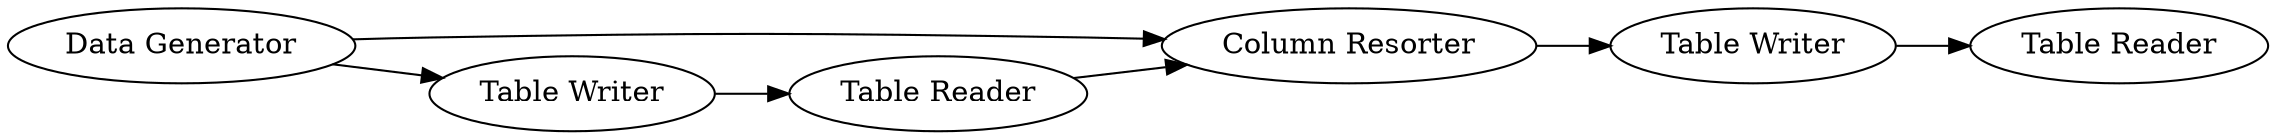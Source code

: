 digraph {
	1 -> 4
	4 -> 5
	3 -> 4
	5 -> 6
	1 -> 2
	2 -> 3
	5 [label="Table Writer"]
	1 [label="Data Generator"]
	4 [label="Column Resorter"]
	6 [label="Table Reader"]
	3 [label="Table Reader"]
	2 [label="Table Writer"]
	rankdir=LR
}
